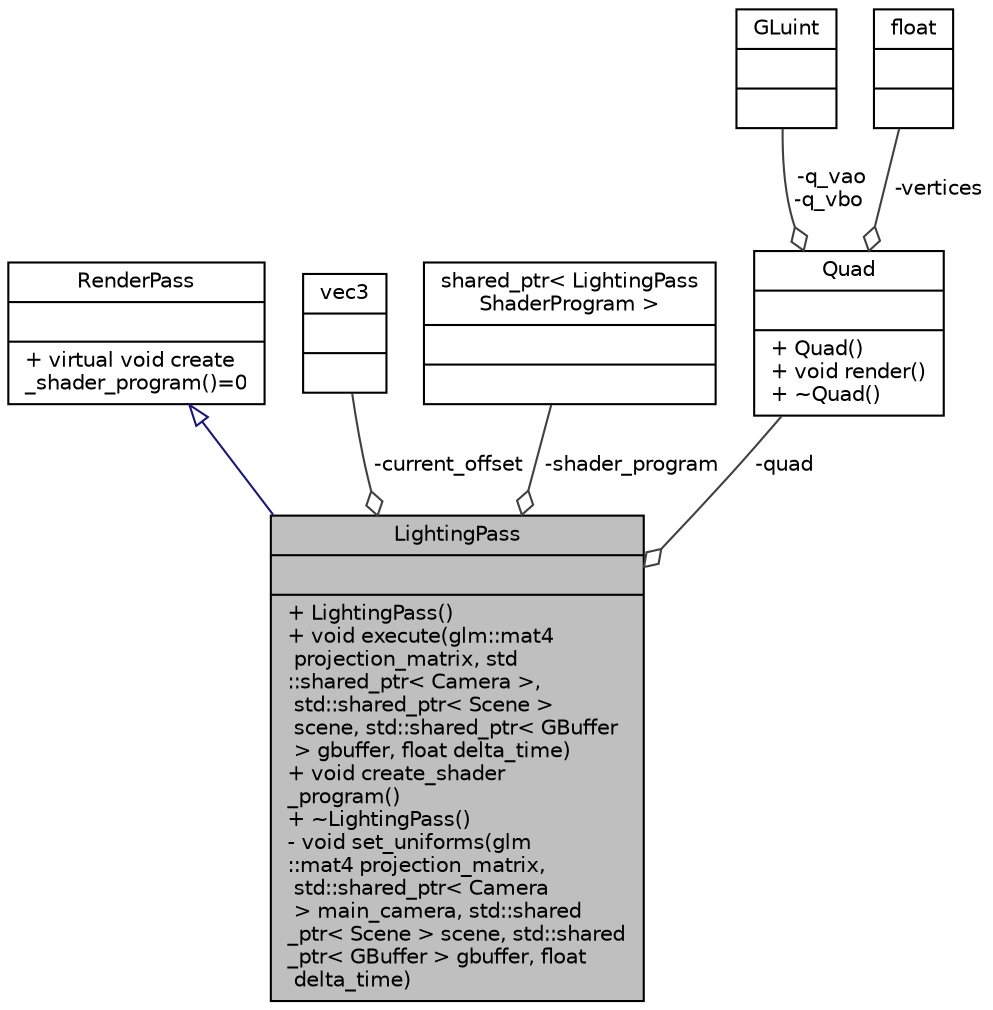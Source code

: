 digraph "LightingPass"
{
 // INTERACTIVE_SVG=YES
 // LATEX_PDF_SIZE
  bgcolor="transparent";
  edge [fontname="Helvetica",fontsize="10",labelfontname="Helvetica",labelfontsize="10"];
  node [fontname="Helvetica",fontsize="10",shape=record];
  Node1 [label="{LightingPass\n||+  LightingPass()\l+ void execute(glm::mat4\l projection_matrix, std\l::shared_ptr\< Camera \>,\l std::shared_ptr\< Scene \>\l scene, std::shared_ptr\< GBuffer\l \> gbuffer, float delta_time)\l+ void create_shader\l_program()\l+  ~LightingPass()\l- void set_uniforms(glm\l::mat4 projection_matrix,\l std::shared_ptr\< Camera\l \> main_camera, std::shared\l_ptr\< Scene \> scene, std::shared\l_ptr\< GBuffer \> gbuffer, float\l delta_time)\l}",height=0.2,width=0.4,color="black", fillcolor="grey75", style="filled", fontcolor="black",tooltip=" "];
  Node2 -> Node1 [dir="back",color="midnightblue",fontsize="10",style="solid",arrowtail="onormal",fontname="Helvetica"];
  Node2 [label="{RenderPass\n||+ virtual void create\l_shader_program()=0\l}",height=0.2,width=0.4,color="black",URL="$d8/d96/class_render_pass.html",tooltip=" "];
  Node3 -> Node1 [color="grey25",fontsize="10",style="solid",label=" -current_offset" ,arrowhead="odiamond",fontname="Helvetica"];
  Node3 [label="{vec3\n||}",height=0.2,width=0.4,color="black",tooltip=" "];
  Node4 -> Node1 [color="grey25",fontsize="10",style="solid",label=" -shader_program" ,arrowhead="odiamond",fontname="Helvetica"];
  Node4 [label="{shared_ptr\< LightingPass\lShaderProgram \>\n||}",height=0.2,width=0.4,color="black",tooltip=" "];
  Node5 -> Node1 [color="grey25",fontsize="10",style="solid",label=" -quad" ,arrowhead="odiamond",fontname="Helvetica"];
  Node5 [label="{Quad\n||+  Quad()\l+ void render()\l+  ~Quad()\l}",height=0.2,width=0.4,color="black",URL="$d3/df8/class_quad.html",tooltip=" "];
  Node6 -> Node5 [color="grey25",fontsize="10",style="solid",label=" -q_vao\n-q_vbo" ,arrowhead="odiamond",fontname="Helvetica"];
  Node6 [label="{GLuint\n||}",height=0.2,width=0.4,color="black",tooltip=" "];
  Node7 -> Node5 [color="grey25",fontsize="10",style="solid",label=" -vertices" ,arrowhead="odiamond",fontname="Helvetica"];
  Node7 [label="{float\n||}",height=0.2,width=0.4,color="black",tooltip=" "];
}
